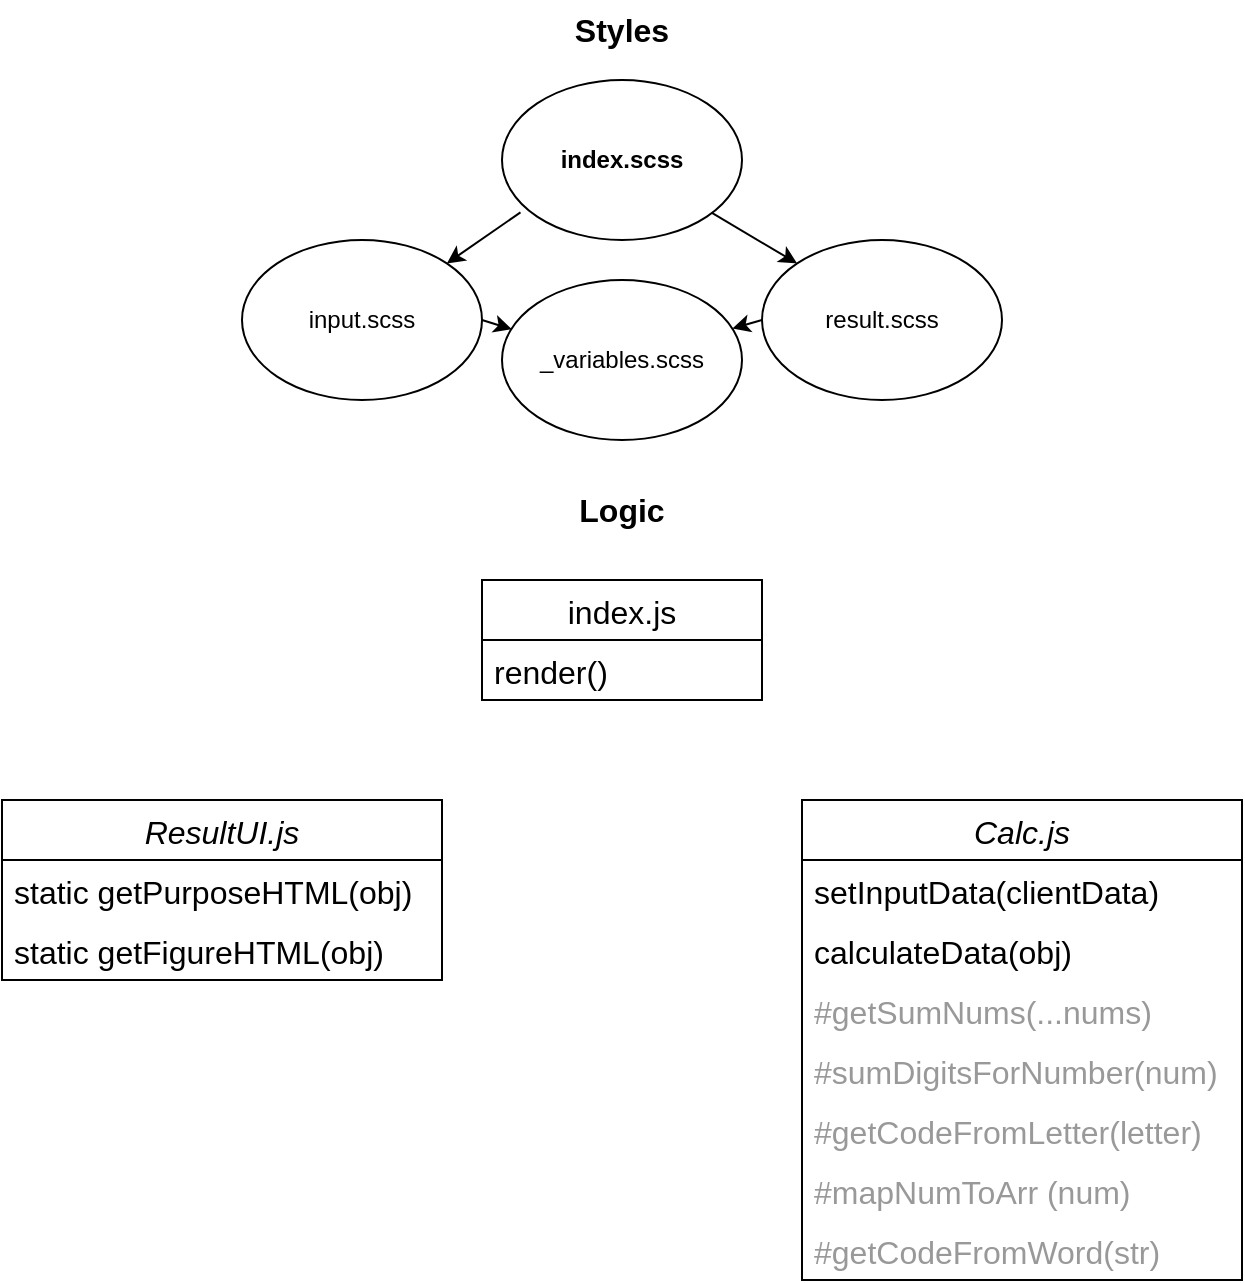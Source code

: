 <mxfile version="17.4.0" type="device"><diagram id="aO1WdybStcu1mzOf_XrM" name="Page-1"><mxGraphModel dx="1038" dy="547" grid="1" gridSize="10" guides="1" tooltips="1" connect="1" arrows="1" fold="1" page="1" pageScale="1" pageWidth="827" pageHeight="1169" math="0" shadow="0"><root><mxCell id="0"/><mxCell id="1" parent="0"/><mxCell id="Wth0c34V7JPkpOV0Bjzl-1" value="Styles" style="text;html=1;strokeColor=none;fillColor=none;align=center;verticalAlign=middle;whiteSpace=wrap;rounded=0;strokeWidth=1;fontStyle=1;spacing=2;fontSize=16;" parent="1" vertex="1"><mxGeometry x="350" y="40" width="60" height="30" as="geometry"/></mxCell><mxCell id="Wth0c34V7JPkpOV0Bjzl-2" value="&lt;b&gt;index.scss&lt;/b&gt;" style="ellipse;whiteSpace=wrap;html=1;strokeWidth=1;fillColor=none;" parent="1" vertex="1"><mxGeometry x="320" y="80" width="120" height="80" as="geometry"/></mxCell><mxCell id="Wth0c34V7JPkpOV0Bjzl-3" value="result.scss" style="ellipse;whiteSpace=wrap;html=1;strokeWidth=1;fillColor=none;" parent="1" vertex="1"><mxGeometry x="450" y="160" width="120" height="80" as="geometry"/></mxCell><mxCell id="Wth0c34V7JPkpOV0Bjzl-4" value="input.scss" style="ellipse;whiteSpace=wrap;html=1;strokeWidth=1;fillColor=none;" parent="1" vertex="1"><mxGeometry x="190" y="160" width="120" height="80" as="geometry"/></mxCell><mxCell id="Wth0c34V7JPkpOV0Bjzl-5" value="_variables.scss" style="ellipse;whiteSpace=wrap;html=1;strokeWidth=1;fillColor=none;" parent="1" vertex="1"><mxGeometry x="320" y="180" width="120" height="80" as="geometry"/></mxCell><mxCell id="Wth0c34V7JPkpOV0Bjzl-10" value="" style="endArrow=classic;html=1;rounded=0;exitX=0.077;exitY=0.827;exitDx=0;exitDy=0;entryX=1;entryY=0;entryDx=0;entryDy=0;exitPerimeter=0;" parent="1" source="Wth0c34V7JPkpOV0Bjzl-2" target="Wth0c34V7JPkpOV0Bjzl-4" edge="1"><mxGeometry width="50" height="50" relative="1" as="geometry"><mxPoint x="340" y="130" as="sourcePoint"/><mxPoint x="290" y="180" as="targetPoint"/></mxGeometry></mxCell><mxCell id="Wth0c34V7JPkpOV0Bjzl-11" value="" style="endArrow=classic;html=1;rounded=0;entryX=0;entryY=0;entryDx=0;entryDy=0;" parent="1" source="Wth0c34V7JPkpOV0Bjzl-2" target="Wth0c34V7JPkpOV0Bjzl-3" edge="1"><mxGeometry width="50" height="50" relative="1" as="geometry"><mxPoint x="339.24" y="156.16" as="sourcePoint"/><mxPoint x="302.426" y="181.716" as="targetPoint"/></mxGeometry></mxCell><mxCell id="Wth0c34V7JPkpOV0Bjzl-13" value="Logic" style="text;html=1;strokeColor=none;fillColor=none;align=center;verticalAlign=middle;whiteSpace=wrap;rounded=0;strokeWidth=1;fontStyle=1;spacing=2;fontSize=16;" parent="1" vertex="1"><mxGeometry x="350" y="280" width="60" height="30" as="geometry"/></mxCell><mxCell id="Wth0c34V7JPkpOV0Bjzl-17" value="index.js" style="swimlane;fontStyle=0;childLayout=stackLayout;horizontal=1;startSize=30;horizontalStack=0;resizeParent=1;resizeParentMax=0;resizeLast=0;collapsible=1;marginBottom=0;fontSize=16;strokeWidth=1;fillColor=none;" parent="1" vertex="1"><mxGeometry x="310" y="330" width="140" height="60" as="geometry"/></mxCell><mxCell id="Wth0c34V7JPkpOV0Bjzl-20" value="render()" style="text;strokeColor=none;fillColor=none;align=left;verticalAlign=middle;spacingLeft=4;spacingRight=4;overflow=hidden;points=[[0,0.5],[1,0.5]];portConstraint=eastwest;rotatable=0;fontSize=16;" parent="Wth0c34V7JPkpOV0Bjzl-17" vertex="1"><mxGeometry y="30" width="140" height="30" as="geometry"/></mxCell><mxCell id="Wth0c34V7JPkpOV0Bjzl-21" value="ResultUI.js" style="swimlane;fontStyle=2;childLayout=stackLayout;horizontal=1;startSize=30;horizontalStack=0;resizeParent=1;resizeParentMax=0;resizeLast=0;collapsible=1;marginBottom=0;fontSize=16;strokeWidth=1;fillColor=none;" parent="1" vertex="1"><mxGeometry x="70" y="440" width="220" height="90" as="geometry"/></mxCell><mxCell id="Wth0c34V7JPkpOV0Bjzl-22" value="static getPurposeHTML(obj)" style="text;strokeColor=none;fillColor=none;align=left;verticalAlign=middle;spacingLeft=4;spacingRight=4;overflow=hidden;points=[[0,0.5],[1,0.5]];portConstraint=eastwest;rotatable=0;fontSize=16;" parent="Wth0c34V7JPkpOV0Bjzl-21" vertex="1"><mxGeometry y="30" width="220" height="30" as="geometry"/></mxCell><mxCell id="Wth0c34V7JPkpOV0Bjzl-51" value="static getFigureHTML(obj)" style="text;strokeColor=none;fillColor=none;align=left;verticalAlign=middle;spacingLeft=4;spacingRight=4;overflow=hidden;points=[[0,0.5],[1,0.5]];portConstraint=eastwest;rotatable=0;fontSize=16;" parent="Wth0c34V7JPkpOV0Bjzl-21" vertex="1"><mxGeometry y="60" width="220" height="30" as="geometry"/></mxCell><mxCell id="Wth0c34V7JPkpOV0Bjzl-25" value="Calc.js" style="swimlane;fontStyle=2;childLayout=stackLayout;horizontal=1;startSize=30;horizontalStack=0;resizeParent=1;resizeParentMax=0;resizeLast=0;collapsible=1;marginBottom=0;fontSize=16;strokeWidth=1;fillColor=none;" parent="1" vertex="1"><mxGeometry x="470" y="440" width="220" height="240" as="geometry"><mxRectangle x="480" y="440" width="80" height="30" as="alternateBounds"/></mxGeometry></mxCell><mxCell id="Wth0c34V7JPkpOV0Bjzl-41" value="setInputData(clientData)" style="text;strokeColor=none;fillColor=none;align=left;verticalAlign=middle;spacingLeft=4;spacingRight=4;overflow=hidden;points=[[0,0.5],[1,0.5]];portConstraint=eastwest;rotatable=0;fontSize=16;" parent="Wth0c34V7JPkpOV0Bjzl-25" vertex="1"><mxGeometry y="30" width="220" height="30" as="geometry"/></mxCell><mxCell id="Wth0c34V7JPkpOV0Bjzl-44" value="сalculateData(obj)" style="text;strokeColor=none;fillColor=none;align=left;verticalAlign=middle;spacingLeft=4;spacingRight=4;overflow=hidden;points=[[0,0.5],[1,0.5]];portConstraint=eastwest;rotatable=0;fontSize=16;" parent="Wth0c34V7JPkpOV0Bjzl-25" vertex="1"><mxGeometry y="60" width="220" height="30" as="geometry"/></mxCell><mxCell id="Wth0c34V7JPkpOV0Bjzl-42" value="#getSumNums(...nums)" style="text;strokeColor=none;fillColor=none;align=left;verticalAlign=middle;spacingLeft=4;spacingRight=4;overflow=hidden;points=[[0,0.5],[1,0.5]];portConstraint=eastwest;rotatable=0;fontSize=16;fontColor=#999999;" parent="Wth0c34V7JPkpOV0Bjzl-25" vertex="1"><mxGeometry y="90" width="220" height="30" as="geometry"/></mxCell><mxCell id="Wth0c34V7JPkpOV0Bjzl-27" value="#sumDigitsForNumber(num) " style="text;strokeColor=none;fillColor=none;align=left;verticalAlign=middle;spacingLeft=4;spacingRight=4;overflow=hidden;points=[[0,0.5],[1,0.5]];portConstraint=eastwest;rotatable=0;fontSize=16;fontColor=#999999;" parent="Wth0c34V7JPkpOV0Bjzl-25" vertex="1"><mxGeometry y="120" width="220" height="30" as="geometry"/></mxCell><mxCell id="Wth0c34V7JPkpOV0Bjzl-43" value="#getCodeFromLetter(letter)" style="text;strokeColor=none;fillColor=none;align=left;verticalAlign=middle;spacingLeft=4;spacingRight=4;overflow=hidden;points=[[0,0.5],[1,0.5]];portConstraint=eastwest;rotatable=0;fontSize=16;fontColor=#999999;" parent="Wth0c34V7JPkpOV0Bjzl-25" vertex="1"><mxGeometry y="150" width="220" height="30" as="geometry"/></mxCell><mxCell id="EHjNSydhitHvMJheQzVu-1" value="#mapNumToArr (num)" style="text;strokeColor=none;fillColor=none;align=left;verticalAlign=middle;spacingLeft=4;spacingRight=4;overflow=hidden;points=[[0,0.5],[1,0.5]];portConstraint=eastwest;rotatable=0;fontSize=16;fontColor=#999999;" vertex="1" parent="Wth0c34V7JPkpOV0Bjzl-25"><mxGeometry y="180" width="220" height="30" as="geometry"/></mxCell><mxCell id="Wth0c34V7JPkpOV0Bjzl-28" value="#getCodeFromWord(str)" style="text;strokeColor=none;fillColor=none;align=left;verticalAlign=middle;spacingLeft=4;spacingRight=4;overflow=hidden;points=[[0,0.5],[1,0.5]];portConstraint=eastwest;rotatable=0;fontSize=16;fontColor=#999999;" parent="Wth0c34V7JPkpOV0Bjzl-25" vertex="1"><mxGeometry y="210" width="220" height="30" as="geometry"/></mxCell><mxCell id="Wth0c34V7JPkpOV0Bjzl-33" value="" style="endArrow=classic;html=1;rounded=0;exitX=0;exitY=0.5;exitDx=0;exitDy=0;" parent="1" source="Wth0c34V7JPkpOV0Bjzl-3" target="Wth0c34V7JPkpOV0Bjzl-5" edge="1"><mxGeometry width="50" height="50" relative="1" as="geometry"><mxPoint x="449.998" y="260.003" as="sourcePoint"/><mxPoint x="492.514" y="285.306" as="targetPoint"/></mxGeometry></mxCell><mxCell id="Wth0c34V7JPkpOV0Bjzl-35" value="" style="endArrow=classic;html=1;rounded=0;entryX=0.041;entryY=0.308;entryDx=0;entryDy=0;exitX=1;exitY=0.5;exitDx=0;exitDy=0;entryPerimeter=0;" parent="1" source="Wth0c34V7JPkpOV0Bjzl-4" target="Wth0c34V7JPkpOV0Bjzl-5" edge="1"><mxGeometry width="50" height="50" relative="1" as="geometry"><mxPoint x="320" y="197.76" as="sourcePoint"/><mxPoint x="305.149" y="193.517" as="targetPoint"/></mxGeometry></mxCell></root></mxGraphModel></diagram></mxfile>